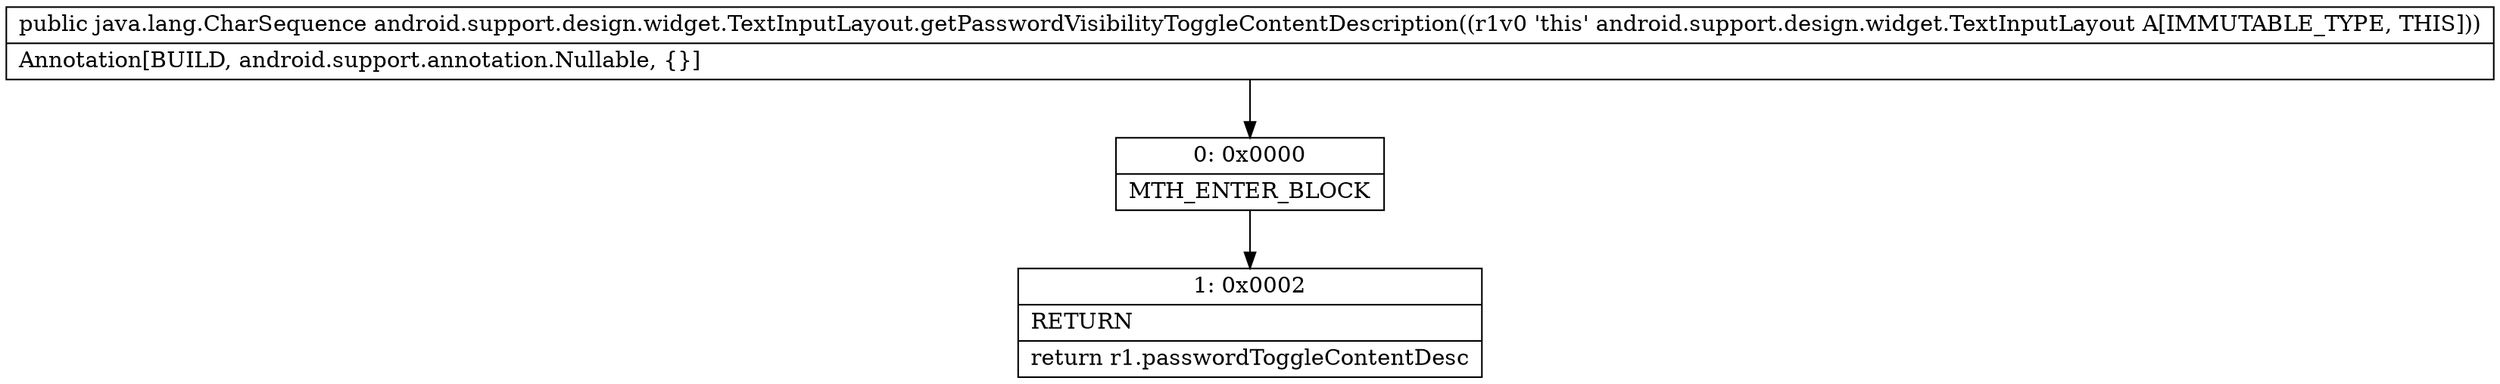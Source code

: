 digraph "CFG forandroid.support.design.widget.TextInputLayout.getPasswordVisibilityToggleContentDescription()Ljava\/lang\/CharSequence;" {
Node_0 [shape=record,label="{0\:\ 0x0000|MTH_ENTER_BLOCK\l}"];
Node_1 [shape=record,label="{1\:\ 0x0002|RETURN\l|return r1.passwordToggleContentDesc\l}"];
MethodNode[shape=record,label="{public java.lang.CharSequence android.support.design.widget.TextInputLayout.getPasswordVisibilityToggleContentDescription((r1v0 'this' android.support.design.widget.TextInputLayout A[IMMUTABLE_TYPE, THIS]))  | Annotation[BUILD, android.support.annotation.Nullable, \{\}]\l}"];
MethodNode -> Node_0;
Node_0 -> Node_1;
}

